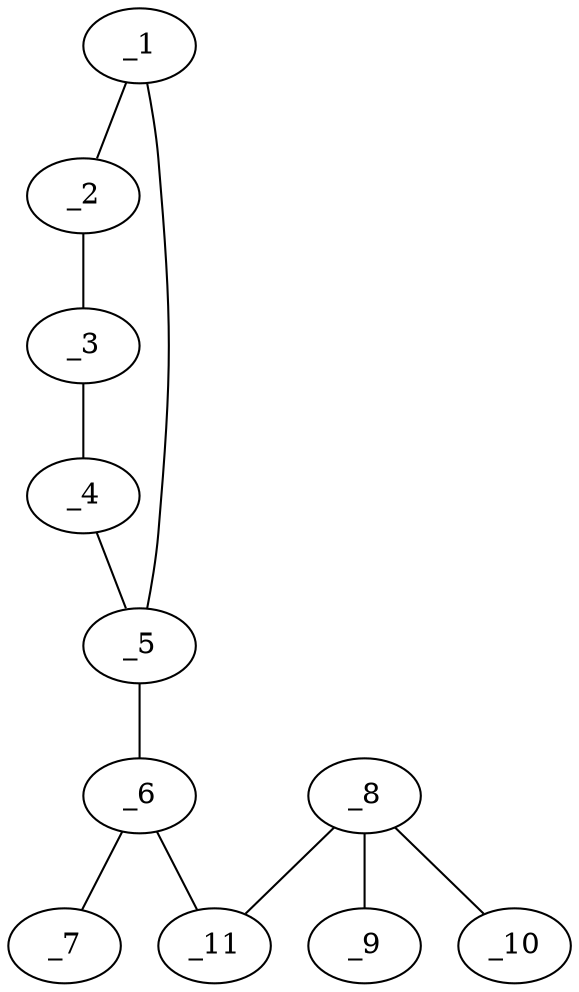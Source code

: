 graph molid699206 {
	_1	 [charge=0,
		chem=5,
		symbol="S  ",
		x="2.057",
		y="-1.3184"];
	_2	 [charge=0,
		chem=1,
		symbol="C  ",
		x="2.366",
		y="-2.2694"];
	_1 -- _2	 [valence=1];
	_5	 [charge=0,
		chem=1,
		symbol="C  ",
		x="2.866",
		y="-0.7306"];
	_1 -- _5	 [valence=1];
	_3	 [charge=0,
		chem=1,
		symbol="C  ",
		x="3.366",
		y="-2.2694"];
	_2 -- _3	 [valence=2];
	_4	 [charge=0,
		chem=1,
		symbol="C  ",
		x="3.675",
		y="-1.3184"];
	_3 -- _4	 [valence=1];
	_4 -- _5	 [valence=2];
	_6	 [charge=0,
		chem=1,
		symbol="C  ",
		x="2.866",
		y="0.2694"];
	_5 -- _6	 [valence=1];
	_7	 [charge=0,
		chem=2,
		symbol="O  ",
		x=2,
		y="0.7694"];
	_6 -- _7	 [valence=2];
	_11	 [charge=0,
		chem=4,
		symbol="N  ",
		x="3.7321",
		y="0.7694"];
	_6 -- _11	 [valence=1];
	_8	 [charge=0,
		chem=1,
		symbol="C  ",
		x="3.7321",
		y="1.7694"];
	_9	 [charge=0,
		chem=2,
		symbol="O  ",
		x="4.5981",
		y="2.2694"];
	_8 -- _9	 [valence=2];
	_10	 [charge=0,
		chem=4,
		symbol="N  ",
		x="2.866",
		y="2.2694"];
	_8 -- _10	 [valence=1];
	_8 -- _11	 [valence=1];
}

